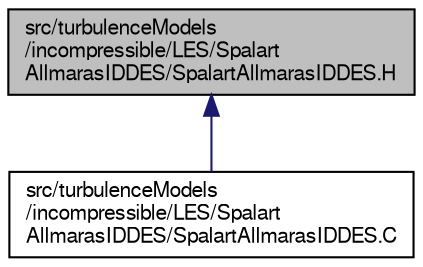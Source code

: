 digraph "src/turbulenceModels/incompressible/LES/SpalartAllmarasIDDES/SpalartAllmarasIDDES.H"
{
  bgcolor="transparent";
  edge [fontname="FreeSans",fontsize="10",labelfontname="FreeSans",labelfontsize="10"];
  node [fontname="FreeSans",fontsize="10",shape=record];
  Node2 [label="src/turbulenceModels\l/incompressible/LES/Spalart\lAllmarasIDDES/SpalartAllmarasIDDES.H",height=0.2,width=0.4,color="black", fillcolor="grey75", style="filled", fontcolor="black"];
  Node2 -> Node3 [dir="back",color="midnightblue",fontsize="10",style="solid",fontname="FreeSans"];
  Node3 [label="src/turbulenceModels\l/incompressible/LES/Spalart\lAllmarasIDDES/SpalartAllmarasIDDES.C",height=0.2,width=0.4,color="black",URL="$a17468.html"];
}
